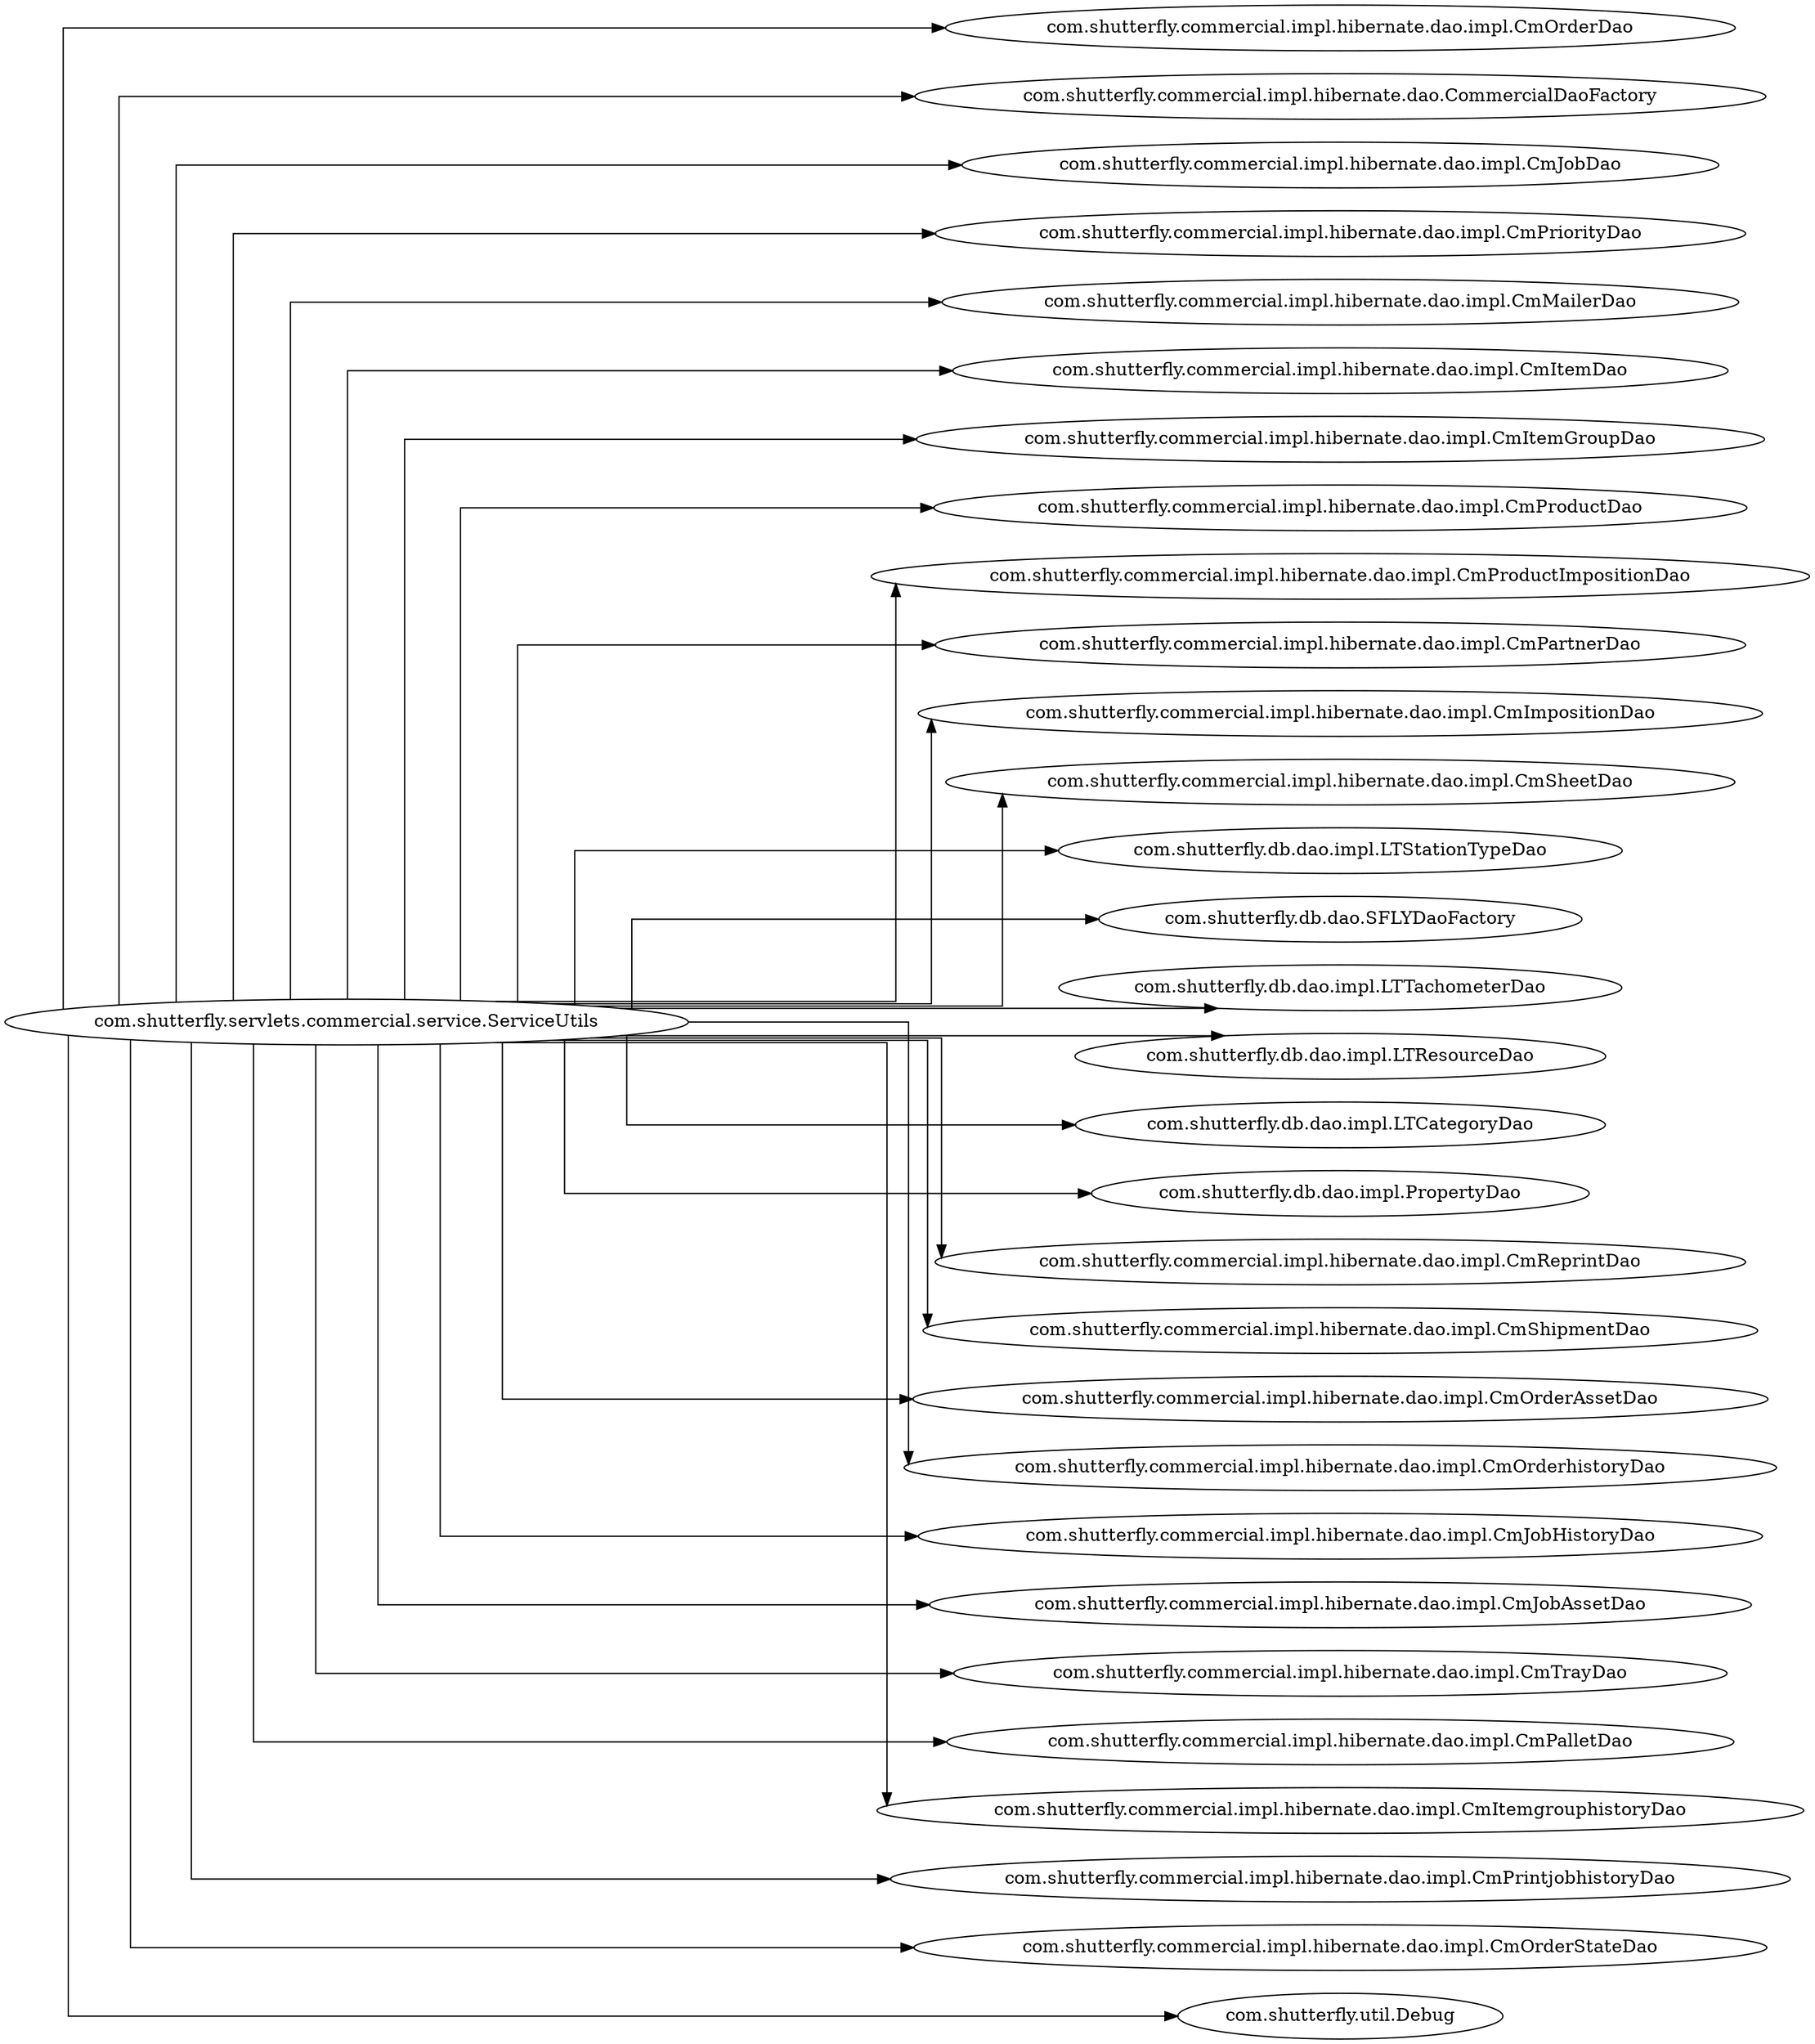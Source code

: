 digraph dependencyGraph {
 concentrate=true;
 rankdir="LR"; 
ranksep="2.0";
"com.shutterfly.servlets.commercial.service.ServiceUtils"; 
"com.shutterfly.servlets.commercial.service.ServiceUtils"->"com.shutterfly.commercial.impl.hibernate.dao.impl.CmOrderDao";
"com.shutterfly.servlets.commercial.service.ServiceUtils"->"com.shutterfly.commercial.impl.hibernate.dao.CommercialDaoFactory";
"com.shutterfly.servlets.commercial.service.ServiceUtils"->"com.shutterfly.commercial.impl.hibernate.dao.impl.CmJobDao";
"com.shutterfly.servlets.commercial.service.ServiceUtils"->"com.shutterfly.commercial.impl.hibernate.dao.impl.CmPriorityDao";
"com.shutterfly.servlets.commercial.service.ServiceUtils"->"com.shutterfly.commercial.impl.hibernate.dao.impl.CmMailerDao";
"com.shutterfly.servlets.commercial.service.ServiceUtils"->"com.shutterfly.commercial.impl.hibernate.dao.impl.CmItemDao";
"com.shutterfly.servlets.commercial.service.ServiceUtils"->"com.shutterfly.commercial.impl.hibernate.dao.impl.CmItemGroupDao";
"com.shutterfly.servlets.commercial.service.ServiceUtils"->"com.shutterfly.commercial.impl.hibernate.dao.impl.CmProductDao";
"com.shutterfly.servlets.commercial.service.ServiceUtils"->"com.shutterfly.commercial.impl.hibernate.dao.impl.CmProductImpositionDao";
"com.shutterfly.servlets.commercial.service.ServiceUtils"->"com.shutterfly.commercial.impl.hibernate.dao.impl.CmPartnerDao";
"com.shutterfly.servlets.commercial.service.ServiceUtils"->"com.shutterfly.commercial.impl.hibernate.dao.impl.CmImpositionDao";
"com.shutterfly.servlets.commercial.service.ServiceUtils"->"com.shutterfly.commercial.impl.hibernate.dao.impl.CmSheetDao";
"com.shutterfly.servlets.commercial.service.ServiceUtils"->"com.shutterfly.db.dao.impl.LTStationTypeDao";
"com.shutterfly.servlets.commercial.service.ServiceUtils"->"com.shutterfly.db.dao.SFLYDaoFactory";
"com.shutterfly.servlets.commercial.service.ServiceUtils"->"com.shutterfly.db.dao.impl.LTTachometerDao";
"com.shutterfly.servlets.commercial.service.ServiceUtils"->"com.shutterfly.db.dao.impl.LTResourceDao";
"com.shutterfly.servlets.commercial.service.ServiceUtils"->"com.shutterfly.db.dao.impl.LTCategoryDao";
"com.shutterfly.servlets.commercial.service.ServiceUtils"->"com.shutterfly.db.dao.impl.PropertyDao";
"com.shutterfly.servlets.commercial.service.ServiceUtils"->"com.shutterfly.commercial.impl.hibernate.dao.impl.CmReprintDao";
"com.shutterfly.servlets.commercial.service.ServiceUtils"->"com.shutterfly.commercial.impl.hibernate.dao.impl.CmShipmentDao";
"com.shutterfly.servlets.commercial.service.ServiceUtils"->"com.shutterfly.commercial.impl.hibernate.dao.impl.CmOrderAssetDao";
"com.shutterfly.servlets.commercial.service.ServiceUtils"->"com.shutterfly.commercial.impl.hibernate.dao.impl.CmOrderhistoryDao";
"com.shutterfly.servlets.commercial.service.ServiceUtils"->"com.shutterfly.commercial.impl.hibernate.dao.impl.CmJobHistoryDao";
"com.shutterfly.servlets.commercial.service.ServiceUtils"->"com.shutterfly.commercial.impl.hibernate.dao.impl.CmJobAssetDao";
"com.shutterfly.servlets.commercial.service.ServiceUtils"->"com.shutterfly.commercial.impl.hibernate.dao.impl.CmTrayDao";
"com.shutterfly.servlets.commercial.service.ServiceUtils"->"com.shutterfly.commercial.impl.hibernate.dao.impl.CmPalletDao";
"com.shutterfly.servlets.commercial.service.ServiceUtils"->"com.shutterfly.commercial.impl.hibernate.dao.impl.CmItemgrouphistoryDao";
"com.shutterfly.servlets.commercial.service.ServiceUtils"->"com.shutterfly.commercial.impl.hibernate.dao.impl.CmPrintjobhistoryDao";
"com.shutterfly.servlets.commercial.service.ServiceUtils"->"com.shutterfly.commercial.impl.hibernate.dao.impl.CmOrderStateDao";
"com.shutterfly.servlets.commercial.service.ServiceUtils"->"com.shutterfly.util.Debug";
splines="ortho";
}